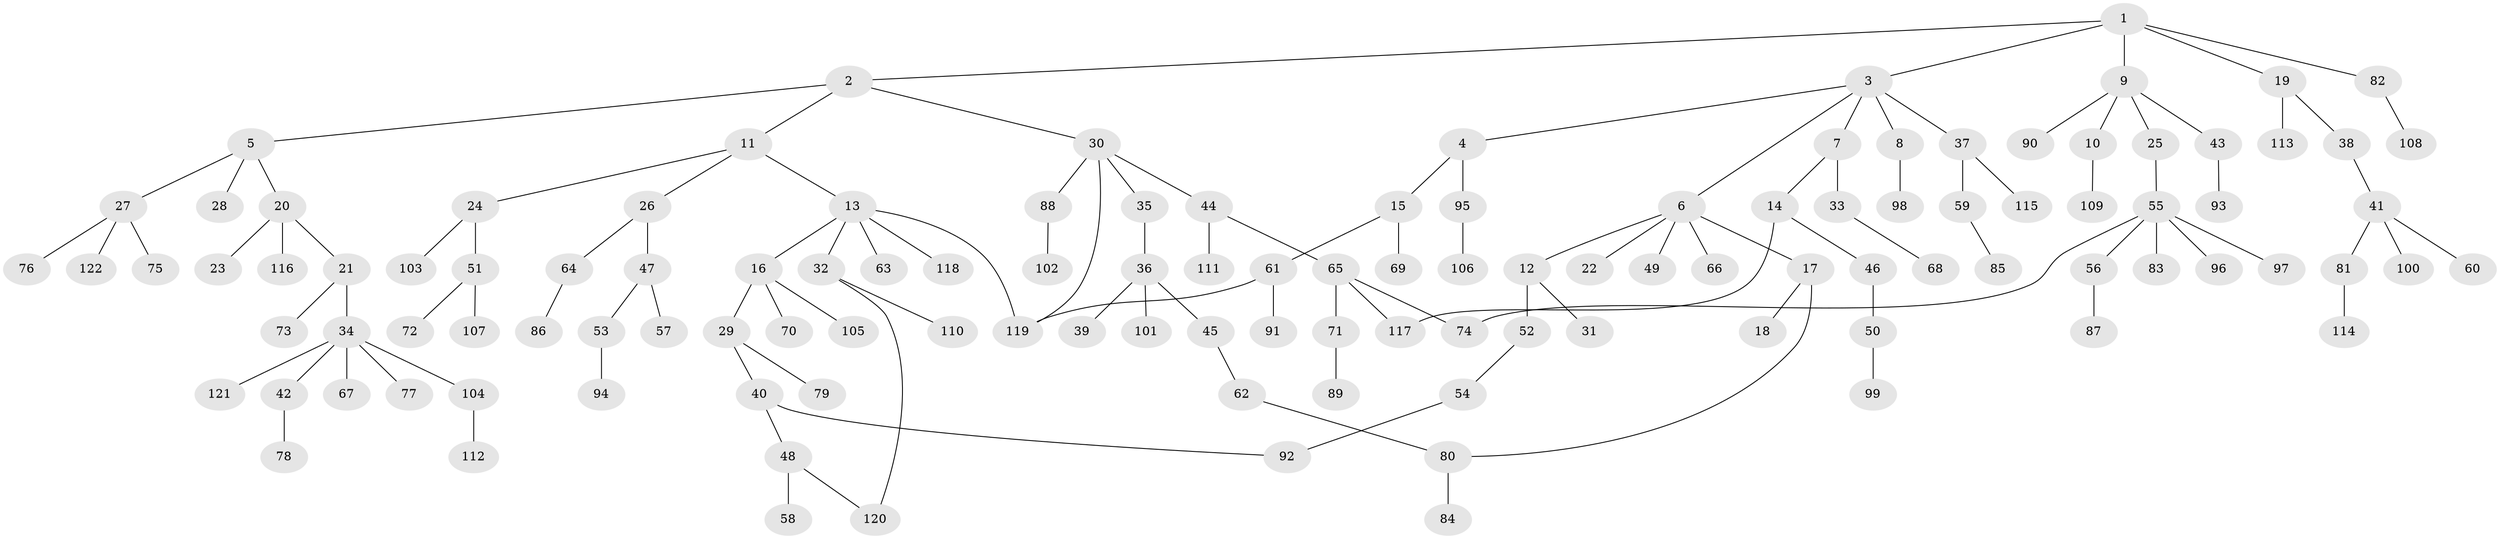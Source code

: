 // coarse degree distribution, {5: 0.07142857142857142, 4: 0.03571428571428571, 6: 0.03571428571428571, 3: 0.14285714285714285, 7: 0.011904761904761904, 1: 0.4880952380952381, 2: 0.21428571428571427}
// Generated by graph-tools (version 1.1) at 2025/51/02/27/25 19:51:37]
// undirected, 122 vertices, 128 edges
graph export_dot {
graph [start="1"]
  node [color=gray90,style=filled];
  1;
  2;
  3;
  4;
  5;
  6;
  7;
  8;
  9;
  10;
  11;
  12;
  13;
  14;
  15;
  16;
  17;
  18;
  19;
  20;
  21;
  22;
  23;
  24;
  25;
  26;
  27;
  28;
  29;
  30;
  31;
  32;
  33;
  34;
  35;
  36;
  37;
  38;
  39;
  40;
  41;
  42;
  43;
  44;
  45;
  46;
  47;
  48;
  49;
  50;
  51;
  52;
  53;
  54;
  55;
  56;
  57;
  58;
  59;
  60;
  61;
  62;
  63;
  64;
  65;
  66;
  67;
  68;
  69;
  70;
  71;
  72;
  73;
  74;
  75;
  76;
  77;
  78;
  79;
  80;
  81;
  82;
  83;
  84;
  85;
  86;
  87;
  88;
  89;
  90;
  91;
  92;
  93;
  94;
  95;
  96;
  97;
  98;
  99;
  100;
  101;
  102;
  103;
  104;
  105;
  106;
  107;
  108;
  109;
  110;
  111;
  112;
  113;
  114;
  115;
  116;
  117;
  118;
  119;
  120;
  121;
  122;
  1 -- 2;
  1 -- 3;
  1 -- 9;
  1 -- 19;
  1 -- 82;
  2 -- 5;
  2 -- 11;
  2 -- 30;
  3 -- 4;
  3 -- 6;
  3 -- 7;
  3 -- 8;
  3 -- 37;
  4 -- 15;
  4 -- 95;
  5 -- 20;
  5 -- 27;
  5 -- 28;
  6 -- 12;
  6 -- 17;
  6 -- 22;
  6 -- 49;
  6 -- 66;
  7 -- 14;
  7 -- 33;
  8 -- 98;
  9 -- 10;
  9 -- 25;
  9 -- 43;
  9 -- 90;
  10 -- 109;
  11 -- 13;
  11 -- 24;
  11 -- 26;
  12 -- 31;
  12 -- 52;
  13 -- 16;
  13 -- 32;
  13 -- 63;
  13 -- 118;
  13 -- 119;
  14 -- 46;
  14 -- 117;
  15 -- 61;
  15 -- 69;
  16 -- 29;
  16 -- 70;
  16 -- 105;
  17 -- 18;
  17 -- 80;
  19 -- 38;
  19 -- 113;
  20 -- 21;
  20 -- 23;
  20 -- 116;
  21 -- 34;
  21 -- 73;
  24 -- 51;
  24 -- 103;
  25 -- 55;
  26 -- 47;
  26 -- 64;
  27 -- 75;
  27 -- 76;
  27 -- 122;
  29 -- 40;
  29 -- 79;
  30 -- 35;
  30 -- 44;
  30 -- 88;
  30 -- 119;
  32 -- 110;
  32 -- 120;
  33 -- 68;
  34 -- 42;
  34 -- 67;
  34 -- 77;
  34 -- 104;
  34 -- 121;
  35 -- 36;
  36 -- 39;
  36 -- 45;
  36 -- 101;
  37 -- 59;
  37 -- 115;
  38 -- 41;
  40 -- 48;
  40 -- 92;
  41 -- 60;
  41 -- 81;
  41 -- 100;
  42 -- 78;
  43 -- 93;
  44 -- 65;
  44 -- 111;
  45 -- 62;
  46 -- 50;
  47 -- 53;
  47 -- 57;
  48 -- 58;
  48 -- 120;
  50 -- 99;
  51 -- 72;
  51 -- 107;
  52 -- 54;
  53 -- 94;
  54 -- 92;
  55 -- 56;
  55 -- 74;
  55 -- 83;
  55 -- 96;
  55 -- 97;
  56 -- 87;
  59 -- 85;
  61 -- 91;
  61 -- 119;
  62 -- 80;
  64 -- 86;
  65 -- 71;
  65 -- 117;
  65 -- 74;
  71 -- 89;
  80 -- 84;
  81 -- 114;
  82 -- 108;
  88 -- 102;
  95 -- 106;
  104 -- 112;
}
